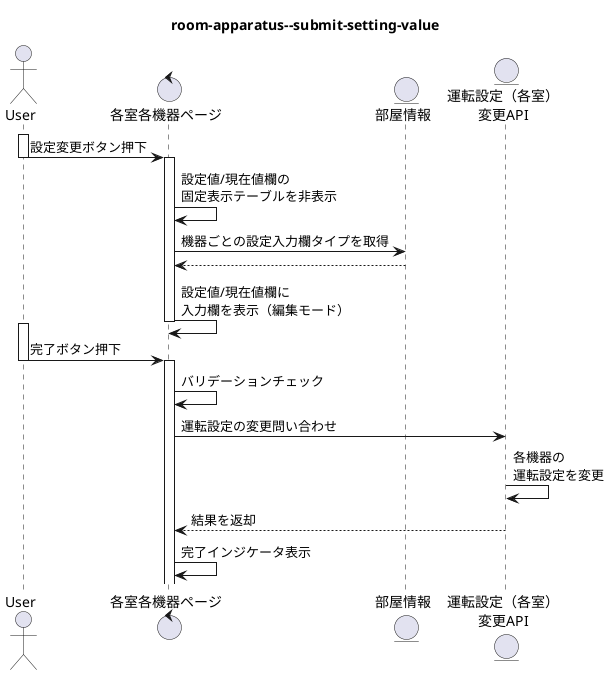 @startuml room-apparatus--submit-setting-value
title room-apparatus--submit-setting-value
actor User
control 各室各機器ページ as ra
entity "部屋情報" as rinfo
entity "運転設定（各室）\n変更API" as cond

activate User
User -> ra:設定変更ボタン押下
deactivate User
activate ra
ra -> ra:設定値/現在値欄の\n固定表示テーブルを非表示
ra -> rinfo:機器ごとの設定入力欄タイプを取得
rinfo --> ra
ra -> ra:設定値/現在値欄に\n入力欄を表示（編集モード）
deactivate ra
activate User
User -> ra:完了ボタン押下
deactivate User
activate ra
ra -> ra:バリデーションチェック
ra -> cond:運転設定の変更問い合わせ
cond -> cond:各機器の\n運転設定を変更
cond --> ra:結果を返却
ra -> ra:完了インジケータ表示

@enduml